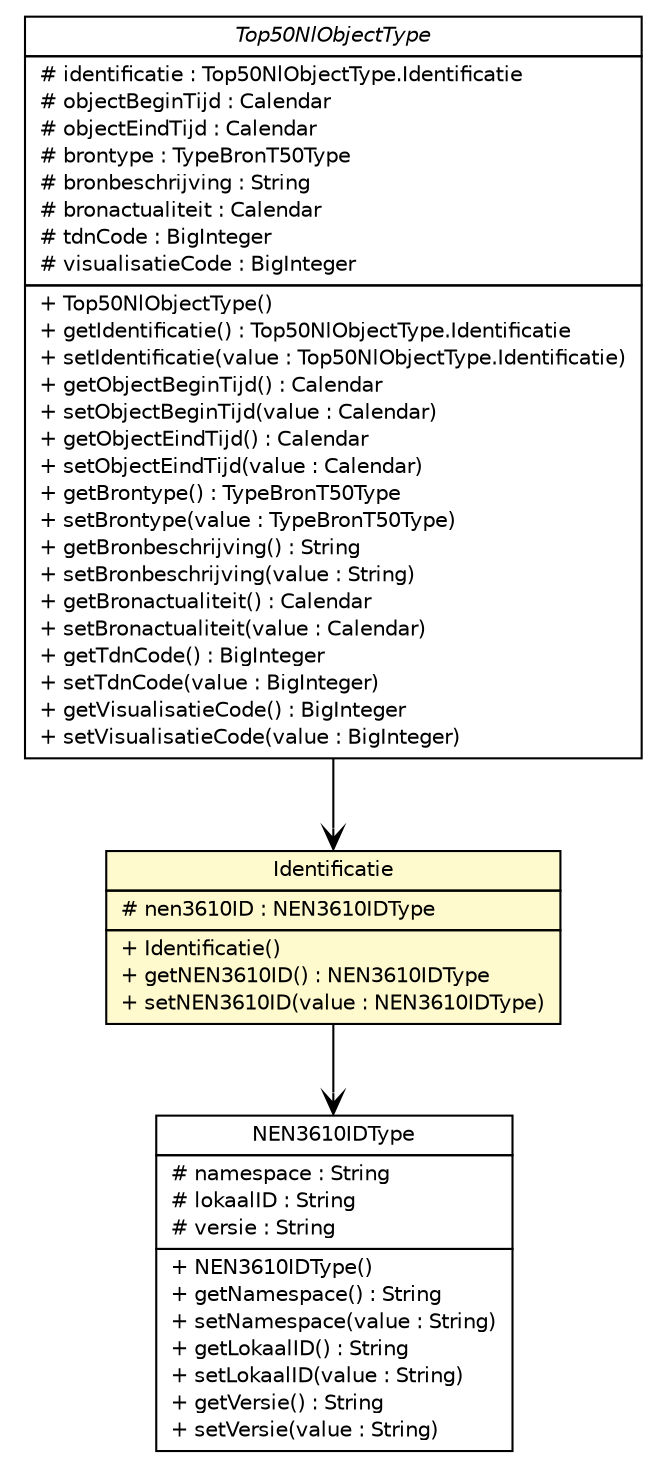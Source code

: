 #!/usr/local/bin/dot
#
# Class diagram 
# Generated by UMLGraph version R5_6-24-gf6e263 (http://www.umlgraph.org/)
#

digraph G {
	edge [fontname="Helvetica",fontsize=10,labelfontname="Helvetica",labelfontsize=10];
	node [fontname="Helvetica",fontsize=10,shape=plaintext];
	nodesep=0.25;
	ranksep=0.5;
	// nl.b3p.topnl.top50nl.Top50NlObjectType
	c37698 [label=<<table title="nl.b3p.topnl.top50nl.Top50NlObjectType" border="0" cellborder="1" cellspacing="0" cellpadding="2" port="p" href="./Top50NlObjectType.html">
		<tr><td><table border="0" cellspacing="0" cellpadding="1">
<tr><td align="center" balign="center"><font face="Helvetica-Oblique"> Top50NlObjectType </font></td></tr>
		</table></td></tr>
		<tr><td><table border="0" cellspacing="0" cellpadding="1">
<tr><td align="left" balign="left"> # identificatie : Top50NlObjectType.Identificatie </td></tr>
<tr><td align="left" balign="left"> # objectBeginTijd : Calendar </td></tr>
<tr><td align="left" balign="left"> # objectEindTijd : Calendar </td></tr>
<tr><td align="left" balign="left"> # brontype : TypeBronT50Type </td></tr>
<tr><td align="left" balign="left"> # bronbeschrijving : String </td></tr>
<tr><td align="left" balign="left"> # bronactualiteit : Calendar </td></tr>
<tr><td align="left" balign="left"> # tdnCode : BigInteger </td></tr>
<tr><td align="left" balign="left"> # visualisatieCode : BigInteger </td></tr>
		</table></td></tr>
		<tr><td><table border="0" cellspacing="0" cellpadding="1">
<tr><td align="left" balign="left"> + Top50NlObjectType() </td></tr>
<tr><td align="left" balign="left"> + getIdentificatie() : Top50NlObjectType.Identificatie </td></tr>
<tr><td align="left" balign="left"> + setIdentificatie(value : Top50NlObjectType.Identificatie) </td></tr>
<tr><td align="left" balign="left"> + getObjectBeginTijd() : Calendar </td></tr>
<tr><td align="left" balign="left"> + setObjectBeginTijd(value : Calendar) </td></tr>
<tr><td align="left" balign="left"> + getObjectEindTijd() : Calendar </td></tr>
<tr><td align="left" balign="left"> + setObjectEindTijd(value : Calendar) </td></tr>
<tr><td align="left" balign="left"> + getBrontype() : TypeBronT50Type </td></tr>
<tr><td align="left" balign="left"> + setBrontype(value : TypeBronT50Type) </td></tr>
<tr><td align="left" balign="left"> + getBronbeschrijving() : String </td></tr>
<tr><td align="left" balign="left"> + setBronbeschrijving(value : String) </td></tr>
<tr><td align="left" balign="left"> + getBronactualiteit() : Calendar </td></tr>
<tr><td align="left" balign="left"> + setBronactualiteit(value : Calendar) </td></tr>
<tr><td align="left" balign="left"> + getTdnCode() : BigInteger </td></tr>
<tr><td align="left" balign="left"> + setTdnCode(value : BigInteger) </td></tr>
<tr><td align="left" balign="left"> + getVisualisatieCode() : BigInteger </td></tr>
<tr><td align="left" balign="left"> + setVisualisatieCode(value : BigInteger) </td></tr>
		</table></td></tr>
		</table>>, URL="./Top50NlObjectType.html", fontname="Helvetica", fontcolor="black", fontsize=10.0];
	// nl.b3p.topnl.top50nl.Top50NlObjectType.Identificatie
	c37699 [label=<<table title="nl.b3p.topnl.top50nl.Top50NlObjectType.Identificatie" border="0" cellborder="1" cellspacing="0" cellpadding="2" port="p" bgcolor="lemonChiffon" href="./Top50NlObjectType.Identificatie.html">
		<tr><td><table border="0" cellspacing="0" cellpadding="1">
<tr><td align="center" balign="center"> Identificatie </td></tr>
		</table></td></tr>
		<tr><td><table border="0" cellspacing="0" cellpadding="1">
<tr><td align="left" balign="left"> # nen3610ID : NEN3610IDType </td></tr>
		</table></td></tr>
		<tr><td><table border="0" cellspacing="0" cellpadding="1">
<tr><td align="left" balign="left"> + Identificatie() </td></tr>
<tr><td align="left" balign="left"> + getNEN3610ID() : NEN3610IDType </td></tr>
<tr><td align="left" balign="left"> + setNEN3610ID(value : NEN3610IDType) </td></tr>
		</table></td></tr>
		</table>>, URL="./Top50NlObjectType.Identificatie.html", fontname="Helvetica", fontcolor="black", fontsize=10.0];
	// nl.b3p.topnl.top50nl.NEN3610IDType
	c37703 [label=<<table title="nl.b3p.topnl.top50nl.NEN3610IDType" border="0" cellborder="1" cellspacing="0" cellpadding="2" port="p" href="./NEN3610IDType.html">
		<tr><td><table border="0" cellspacing="0" cellpadding="1">
<tr><td align="center" balign="center"> NEN3610IDType </td></tr>
		</table></td></tr>
		<tr><td><table border="0" cellspacing="0" cellpadding="1">
<tr><td align="left" balign="left"> # namespace : String </td></tr>
<tr><td align="left" balign="left"> # lokaalID : String </td></tr>
<tr><td align="left" balign="left"> # versie : String </td></tr>
		</table></td></tr>
		<tr><td><table border="0" cellspacing="0" cellpadding="1">
<tr><td align="left" balign="left"> + NEN3610IDType() </td></tr>
<tr><td align="left" balign="left"> + getNamespace() : String </td></tr>
<tr><td align="left" balign="left"> + setNamespace(value : String) </td></tr>
<tr><td align="left" balign="left"> + getLokaalID() : String </td></tr>
<tr><td align="left" balign="left"> + setLokaalID(value : String) </td></tr>
<tr><td align="left" balign="left"> + getVersie() : String </td></tr>
<tr><td align="left" balign="left"> + setVersie(value : String) </td></tr>
		</table></td></tr>
		</table>>, URL="./NEN3610IDType.html", fontname="Helvetica", fontcolor="black", fontsize=10.0];
	// nl.b3p.topnl.top50nl.Top50NlObjectType NAVASSOC nl.b3p.topnl.top50nl.Top50NlObjectType.Identificatie
	c37698:p -> c37699:p [taillabel="", label="", headlabel="", fontname="Helvetica", fontcolor="black", fontsize=10.0, color="black", arrowhead=open];
	// nl.b3p.topnl.top50nl.Top50NlObjectType.Identificatie NAVASSOC nl.b3p.topnl.top50nl.NEN3610IDType
	c37699:p -> c37703:p [taillabel="", label="", headlabel="", fontname="Helvetica", fontcolor="black", fontsize=10.0, color="black", arrowhead=open];
}


